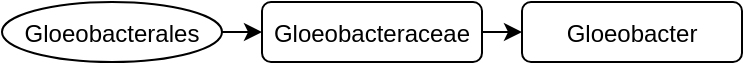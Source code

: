 <mxfile pages="8" version="11.2.1" type="github"><diagram id="zN60dHQFy1OTKEJmPkbf" name="Gloeobacterales"><mxGraphModel dx="976" dy="617" grid="1" gridSize="10" guides="1" tooltips="1" connect="1" arrows="1" fold="1" page="1" pageScale="1" pageWidth="827" pageHeight="1169" math="0" shadow="0"><root><mxCell id="0"/><mxCell id="1" parent="0"/><mxCell id="UrEToHfVxjY1BD517Rbh-1" value="Gloeobacterales" style="ellipse" parent="1" vertex="1"><mxGeometry x="40" y="150" width="110" height="30" as="geometry"/></mxCell><mxCell id="UrEToHfVxjY1BD517Rbh-2" value="Gloeobacteraceae" style="rounded=1;" parent="1" vertex="1"><mxGeometry x="170" y="150" width="110" height="30" as="geometry"/></mxCell><mxCell id="UrEToHfVxjY1BD517Rbh-3" value="" style="edgeStyle=elbowEdgeStyle;elbow=horizontal;" parent="1" source="UrEToHfVxjY1BD517Rbh-1" target="UrEToHfVxjY1BD517Rbh-2" edge="1"><mxGeometry relative="1" as="geometry"/></mxCell><mxCell id="UrEToHfVxjY1BD517Rbh-4" value="Gloeobacter" style="rounded=1;" parent="1" vertex="1"><mxGeometry x="300" y="150" width="110" height="30" as="geometry"/></mxCell><mxCell id="UrEToHfVxjY1BD517Rbh-5" value="" style="edgeStyle=elbowEdgeStyle;elbow=horizontal;" parent="1" source="UrEToHfVxjY1BD517Rbh-2" target="UrEToHfVxjY1BD517Rbh-4" edge="1"><mxGeometry relative="1" as="geometry"/></mxCell></root></mxGraphModel></diagram><diagram id="4glnKOmWXm9xq49Sf2RG" name="Synechococcales"><mxGraphModel dx="1803" dy="583" grid="1" gridSize="10" guides="1" tooltips="1" connect="1" arrows="1" fold="1" page="1" pageScale="1" pageWidth="827" pageHeight="1169" math="0" shadow="0"><root><mxCell id="mR5fsxErzdTE8DXKWq8j-0"/><mxCell id="mR5fsxErzdTE8DXKWq8j-1" parent="mR5fsxErzdTE8DXKWq8j-0"/><mxCell id="mR5fsxErzdTE8DXKWq8j-2" value="Synechococcales" style="ellipse" vertex="1" parent="mR5fsxErzdTE8DXKWq8j-1"><mxGeometry x="-20" y="545" width="120" height="30" as="geometry"/></mxCell><mxCell id="mR5fsxErzdTE8DXKWq8j-3" value="" style="rounded=1;" vertex="1" parent="mR5fsxErzdTE8DXKWq8j-1"><mxGeometry x="150" y="20" width="110" height="30" as="geometry"/></mxCell><mxCell id="mR5fsxErzdTE8DXKWq8j-4" value="" style="edgeStyle=elbowEdgeStyle;elbow=horizontal;" edge="1" source="mR5fsxErzdTE8DXKWq8j-2" target="mR5fsxErzdTE8DXKWq8j-3" parent="mR5fsxErzdTE8DXKWq8j-1"><mxGeometry relative="1" as="geometry"/></mxCell><mxCell id="mR5fsxErzdTE8DXKWq8j-5" value="" style="rounded=1;" vertex="1" parent="mR5fsxErzdTE8DXKWq8j-1"><mxGeometry x="150" y="90" width="110" height="30" as="geometry"/></mxCell><mxCell id="mR5fsxErzdTE8DXKWq8j-6" value="" style="edgeStyle=elbowEdgeStyle;elbow=horizontal;" edge="1" source="mR5fsxErzdTE8DXKWq8j-2" target="mR5fsxErzdTE8DXKWq8j-5" parent="mR5fsxErzdTE8DXKWq8j-1"><mxGeometry relative="1" as="geometry"/></mxCell><mxCell id="mR5fsxErzdTE8DXKWq8j-7" value="" style="rounded=1;" vertex="1" parent="mR5fsxErzdTE8DXKWq8j-1"><mxGeometry x="150" y="160" width="110" height="30" as="geometry"/></mxCell><mxCell id="mR5fsxErzdTE8DXKWq8j-8" value="" style="edgeStyle=elbowEdgeStyle;elbow=horizontal;" edge="1" source="mR5fsxErzdTE8DXKWq8j-2" target="mR5fsxErzdTE8DXKWq8j-7" parent="mR5fsxErzdTE8DXKWq8j-1"><mxGeometry relative="1" as="geometry"/></mxCell><mxCell id="mR5fsxErzdTE8DXKWq8j-9" value="" style="rounded=1;" vertex="1" parent="mR5fsxErzdTE8DXKWq8j-1"><mxGeometry x="151" y="230" width="110" height="30" as="geometry"/></mxCell><mxCell id="mR5fsxErzdTE8DXKWq8j-10" value="" style="edgeStyle=elbowEdgeStyle;elbow=horizontal;" edge="1" source="mR5fsxErzdTE8DXKWq8j-2" target="mR5fsxErzdTE8DXKWq8j-9" parent="mR5fsxErzdTE8DXKWq8j-1"><mxGeometry relative="1" as="geometry"/></mxCell><mxCell id="mR5fsxErzdTE8DXKWq8j-13" value="Entry" style="rounded=1;" vertex="1" parent="mR5fsxErzdTE8DXKWq8j-1"><mxGeometry x="150" y="300" width="80" height="30" as="geometry"/></mxCell><mxCell id="mR5fsxErzdTE8DXKWq8j-14" value="" style="edgeStyle=elbowEdgeStyle;elbow=horizontal;" edge="1" source="mR5fsxErzdTE8DXKWq8j-2" target="mR5fsxErzdTE8DXKWq8j-13" parent="mR5fsxErzdTE8DXKWq8j-1"><mxGeometry relative="1" as="geometry"/></mxCell><mxCell id="mR5fsxErzdTE8DXKWq8j-15" value="Entry" style="rounded=1;" vertex="1" parent="mR5fsxErzdTE8DXKWq8j-1"><mxGeometry x="150" y="370" width="80" height="30" as="geometry"/></mxCell><mxCell id="mR5fsxErzdTE8DXKWq8j-16" value="" style="edgeStyle=elbowEdgeStyle;elbow=horizontal;" edge="1" source="mR5fsxErzdTE8DXKWq8j-2" target="mR5fsxErzdTE8DXKWq8j-15" parent="mR5fsxErzdTE8DXKWq8j-1"><mxGeometry relative="1" as="geometry"/></mxCell><mxCell id="mR5fsxErzdTE8DXKWq8j-17" value="Entry" style="rounded=1;" vertex="1" parent="mR5fsxErzdTE8DXKWq8j-1"><mxGeometry x="150" y="440" width="80" height="30" as="geometry"/></mxCell><mxCell id="mR5fsxErzdTE8DXKWq8j-18" value="" style="edgeStyle=elbowEdgeStyle;elbow=horizontal;" edge="1" source="mR5fsxErzdTE8DXKWq8j-2" target="mR5fsxErzdTE8DXKWq8j-17" parent="mR5fsxErzdTE8DXKWq8j-1"><mxGeometry relative="1" as="geometry"/></mxCell><mxCell id="mR5fsxErzdTE8DXKWq8j-19" value="Entry" style="rounded=1;" vertex="1" parent="mR5fsxErzdTE8DXKWq8j-1"><mxGeometry x="150" y="510" width="80" height="30" as="geometry"/></mxCell><mxCell id="mR5fsxErzdTE8DXKWq8j-20" value="" style="edgeStyle=elbowEdgeStyle;elbow=horizontal;" edge="1" source="mR5fsxErzdTE8DXKWq8j-2" target="mR5fsxErzdTE8DXKWq8j-19" parent="mR5fsxErzdTE8DXKWq8j-1"><mxGeometry relative="1" as="geometry"/></mxCell><mxCell id="mR5fsxErzdTE8DXKWq8j-21" value="Entry" style="rounded=1;" vertex="1" parent="mR5fsxErzdTE8DXKWq8j-1"><mxGeometry x="150" y="580" width="80" height="30" as="geometry"/></mxCell><mxCell id="mR5fsxErzdTE8DXKWq8j-22" value="" style="edgeStyle=elbowEdgeStyle;elbow=horizontal;" edge="1" source="mR5fsxErzdTE8DXKWq8j-2" target="mR5fsxErzdTE8DXKWq8j-21" parent="mR5fsxErzdTE8DXKWq8j-1"><mxGeometry relative="1" as="geometry"/></mxCell><mxCell id="mR5fsxErzdTE8DXKWq8j-23" value="Entry" style="rounded=1;" vertex="1" parent="mR5fsxErzdTE8DXKWq8j-1"><mxGeometry x="150" y="650" width="80" height="30" as="geometry"/></mxCell><mxCell id="mR5fsxErzdTE8DXKWq8j-24" value="" style="edgeStyle=elbowEdgeStyle;elbow=horizontal;" edge="1" source="mR5fsxErzdTE8DXKWq8j-2" target="mR5fsxErzdTE8DXKWq8j-23" parent="mR5fsxErzdTE8DXKWq8j-1"><mxGeometry relative="1" as="geometry"/></mxCell><mxCell id="mR5fsxErzdTE8DXKWq8j-25" value="Entry" style="rounded=1;" vertex="1" parent="mR5fsxErzdTE8DXKWq8j-1"><mxGeometry x="150" y="720" width="80" height="30" as="geometry"/></mxCell><mxCell id="mR5fsxErzdTE8DXKWq8j-26" value="" style="edgeStyle=elbowEdgeStyle;elbow=horizontal;" edge="1" source="mR5fsxErzdTE8DXKWq8j-2" target="mR5fsxErzdTE8DXKWq8j-25" parent="mR5fsxErzdTE8DXKWq8j-1"><mxGeometry relative="1" as="geometry"/></mxCell><mxCell id="mR5fsxErzdTE8DXKWq8j-27" value="Entry" style="rounded=1;" vertex="1" parent="mR5fsxErzdTE8DXKWq8j-1"><mxGeometry x="150" y="790" width="80" height="30" as="geometry"/></mxCell><mxCell id="mR5fsxErzdTE8DXKWq8j-28" value="" style="edgeStyle=elbowEdgeStyle;elbow=horizontal;" edge="1" source="mR5fsxErzdTE8DXKWq8j-2" target="mR5fsxErzdTE8DXKWq8j-27" parent="mR5fsxErzdTE8DXKWq8j-1"><mxGeometry relative="1" as="geometry"/></mxCell><mxCell id="mR5fsxErzdTE8DXKWq8j-29" value="Entry" style="rounded=1;" vertex="1" parent="mR5fsxErzdTE8DXKWq8j-1"><mxGeometry x="150" y="860" width="80" height="30" as="geometry"/></mxCell><mxCell id="mR5fsxErzdTE8DXKWq8j-30" value="" style="edgeStyle=elbowEdgeStyle;elbow=horizontal;" edge="1" source="mR5fsxErzdTE8DXKWq8j-2" target="mR5fsxErzdTE8DXKWq8j-29" parent="mR5fsxErzdTE8DXKWq8j-1"><mxGeometry relative="1" as="geometry"/></mxCell><mxCell id="mR5fsxErzdTE8DXKWq8j-31" value="Entry" style="rounded=1;" vertex="1" parent="mR5fsxErzdTE8DXKWq8j-1"><mxGeometry x="150" y="930" width="80" height="30" as="geometry"/></mxCell><mxCell id="mR5fsxErzdTE8DXKWq8j-32" value="" style="edgeStyle=elbowEdgeStyle;elbow=horizontal;" edge="1" source="mR5fsxErzdTE8DXKWq8j-2" target="mR5fsxErzdTE8DXKWq8j-31" parent="mR5fsxErzdTE8DXKWq8j-1"><mxGeometry relative="1" as="geometry"/></mxCell><mxCell id="mR5fsxErzdTE8DXKWq8j-33" value="Entry" style="rounded=1;" vertex="1" parent="mR5fsxErzdTE8DXKWq8j-1"><mxGeometry x="150" y="1000" width="80" height="30" as="geometry"/></mxCell><mxCell id="mR5fsxErzdTE8DXKWq8j-34" value="" style="edgeStyle=elbowEdgeStyle;elbow=horizontal;" edge="1" source="mR5fsxErzdTE8DXKWq8j-2" target="mR5fsxErzdTE8DXKWq8j-33" parent="mR5fsxErzdTE8DXKWq8j-1"><mxGeometry relative="1" as="geometry"/></mxCell><mxCell id="mR5fsxErzdTE8DXKWq8j-35" value="Entry" style="rounded=1;" vertex="1" parent="mR5fsxErzdTE8DXKWq8j-1"><mxGeometry x="150" y="1070" width="80" height="30" as="geometry"/></mxCell><mxCell id="mR5fsxErzdTE8DXKWq8j-36" value="" style="edgeStyle=elbowEdgeStyle;elbow=horizontal;" edge="1" source="mR5fsxErzdTE8DXKWq8j-2" target="mR5fsxErzdTE8DXKWq8j-35" parent="mR5fsxErzdTE8DXKWq8j-1"><mxGeometry relative="1" as="geometry"/></mxCell></root></mxGraphModel></diagram><diagram id="nXiisyTtfP950mO-BWJ_" name="Spirulinales"><mxGraphModel dx="976" dy="583" grid="1" gridSize="10" guides="1" tooltips="1" connect="1" arrows="1" fold="1" page="1" pageScale="1" pageWidth="827" pageHeight="1169" math="0" shadow="0"><root><mxCell id="szFsrPXFHVnsdzOj1mfs-0"/><mxCell id="szFsrPXFHVnsdzOj1mfs-1" parent="szFsrPXFHVnsdzOj1mfs-0"/><mxCell id="szFsrPXFHVnsdzOj1mfs-2" value="Spirulinales" style="ellipse" vertex="1" parent="szFsrPXFHVnsdzOj1mfs-1"><mxGeometry x="20" y="55" width="80" height="30" as="geometry"/></mxCell><mxCell id="szFsrPXFHVnsdzOj1mfs-3" value="Spirulinaceae" style="rounded=1;" vertex="1" parent="szFsrPXFHVnsdzOj1mfs-1"><mxGeometry x="150" y="55" width="80" height="30" as="geometry"/></mxCell><mxCell id="szFsrPXFHVnsdzOj1mfs-4" value="" style="edgeStyle=elbowEdgeStyle;elbow=horizontal;" edge="1" source="szFsrPXFHVnsdzOj1mfs-2" target="szFsrPXFHVnsdzOj1mfs-3" parent="szFsrPXFHVnsdzOj1mfs-1"><mxGeometry relative="1" as="geometry"/></mxCell><mxCell id="szFsrPXFHVnsdzOj1mfs-5" value="Entry" style="rounded=1;" vertex="1" parent="szFsrPXFHVnsdzOj1mfs-1"><mxGeometry x="280" y="20" width="80" height="30" as="geometry"/></mxCell><mxCell id="szFsrPXFHVnsdzOj1mfs-6" value="" style="edgeStyle=elbowEdgeStyle;elbow=horizontal;" edge="1" source="szFsrPXFHVnsdzOj1mfs-3" target="szFsrPXFHVnsdzOj1mfs-5" parent="szFsrPXFHVnsdzOj1mfs-1"><mxGeometry relative="1" as="geometry"/></mxCell><mxCell id="szFsrPXFHVnsdzOj1mfs-7" value="Entry" style="rounded=1;" vertex="1" parent="szFsrPXFHVnsdzOj1mfs-1"><mxGeometry x="280" y="90" width="80" height="30" as="geometry"/></mxCell><mxCell id="szFsrPXFHVnsdzOj1mfs-8" value="" style="edgeStyle=elbowEdgeStyle;elbow=horizontal;" edge="1" source="szFsrPXFHVnsdzOj1mfs-3" target="szFsrPXFHVnsdzOj1mfs-7" parent="szFsrPXFHVnsdzOj1mfs-1"><mxGeometry relative="1" as="geometry"/></mxCell></root></mxGraphModel></diagram><diagram id="huJKF2rHekCu0A520jN2" name="chroococcales"><mxGraphModel dx="976" dy="583" grid="1" gridSize="10" guides="1" tooltips="1" connect="1" arrows="1" fold="1" page="1" pageScale="1" pageWidth="827" pageHeight="1169" math="0" shadow="0"><root><mxCell id="J7adwYN_jROw2uZojFDm-0"/><mxCell id="J7adwYN_jROw2uZojFDm-1" parent="J7adwYN_jROw2uZojFDm-0"/><mxCell id="DD8c99kaB2vKAdt-iQQT-0" value="Chroococcales" style="ellipse" vertex="1" parent="J7adwYN_jROw2uZojFDm-1"><mxGeometry x="20" y="1122.5" width="80" height="30" as="geometry"/></mxCell><mxCell id="DD8c99kaB2vKAdt-iQQT-1" value="Microcystaceae" style="rounded=1;" vertex="1" parent="J7adwYN_jROw2uZojFDm-1"><mxGeometry x="151.2" y="632.5" width="89" height="30" as="geometry"/></mxCell><mxCell id="DD8c99kaB2vKAdt-iQQT-2" value="" style="edgeStyle=elbowEdgeStyle;elbow=horizontal;" edge="1" source="DD8c99kaB2vKAdt-iQQT-0" target="DD8c99kaB2vKAdt-iQQT-1" parent="J7adwYN_jROw2uZojFDm-1"><mxGeometry relative="1" as="geometry"/></mxCell><mxCell id="DD8c99kaB2vKAdt-iQQT-3" value="Aphanothecaceae" style="rounded=1;" vertex="1" parent="J7adwYN_jROw2uZojFDm-1"><mxGeometry x="151.2" y="842.5" width="99" height="30" as="geometry"/></mxCell><mxCell id="DD8c99kaB2vKAdt-iQQT-4" value="" style="edgeStyle=elbowEdgeStyle;elbow=horizontal;" edge="1" source="DD8c99kaB2vKAdt-iQQT-0" target="DD8c99kaB2vKAdt-iQQT-3" parent="J7adwYN_jROw2uZojFDm-1"><mxGeometry relative="1" as="geometry"/></mxCell><mxCell id="DD8c99kaB2vKAdt-iQQT-5" value="Cyanobacteriaceae" style="rounded=1;" vertex="1" parent="J7adwYN_jROw2uZojFDm-1"><mxGeometry x="152.9" y="982.5" width="99" height="30" as="geometry"/></mxCell><mxCell id="DD8c99kaB2vKAdt-iQQT-6" value="" style="edgeStyle=elbowEdgeStyle;elbow=horizontal;" edge="1" source="DD8c99kaB2vKAdt-iQQT-0" target="DD8c99kaB2vKAdt-iQQT-5" parent="J7adwYN_jROw2uZojFDm-1"><mxGeometry relative="1" as="geometry"/></mxCell><mxCell id="DD8c99kaB2vKAdt-iQQT-7" value="Cyanothrichaceae" style="rounded=1;" vertex="1" parent="J7adwYN_jROw2uZojFDm-1"><mxGeometry x="151.2" y="1052.5" width="99" height="30" as="geometry"/></mxCell><mxCell id="DD8c99kaB2vKAdt-iQQT-8" value="" style="edgeStyle=elbowEdgeStyle;elbow=horizontal;" edge="1" source="DD8c99kaB2vKAdt-iQQT-0" target="DD8c99kaB2vKAdt-iQQT-7" parent="J7adwYN_jROw2uZojFDm-1"><mxGeometry relative="1" as="geometry"/></mxCell><mxCell id="DD8c99kaB2vKAdt-iQQT-9" value="Stichosiphonaceae" style="rounded=1;" vertex="1" parent="J7adwYN_jROw2uZojFDm-1"><mxGeometry x="152.1" y="1122.5" width="99" height="30" as="geometry"/></mxCell><mxCell id="DD8c99kaB2vKAdt-iQQT-10" value="" style="edgeStyle=elbowEdgeStyle;elbow=horizontal;" edge="1" source="DD8c99kaB2vKAdt-iQQT-0" target="DD8c99kaB2vKAdt-iQQT-9" parent="J7adwYN_jROw2uZojFDm-1"><mxGeometry relative="1" as="geometry"/></mxCell><mxCell id="DD8c99kaB2vKAdt-iQQT-11" value="Chroococcaceae" style="rounded=1;" vertex="1" parent="J7adwYN_jROw2uZojFDm-1"><mxGeometry x="151.2" y="1332.5" width="99" height="30" as="geometry"/></mxCell><mxCell id="DD8c99kaB2vKAdt-iQQT-12" value="" style="edgeStyle=elbowEdgeStyle;elbow=horizontal;" edge="1" source="DD8c99kaB2vKAdt-iQQT-0" target="DD8c99kaB2vKAdt-iQQT-11" parent="J7adwYN_jROw2uZojFDm-1"><mxGeometry relative="1" as="geometry"/></mxCell><mxCell id="DD8c99kaB2vKAdt-iQQT-13" value="Gomphosphaeriaceae" style="rounded=1;" vertex="1" parent="J7adwYN_jROw2uZojFDm-1"><mxGeometry x="151.2" y="1542.5" width="119" height="30" as="geometry"/></mxCell><mxCell id="DD8c99kaB2vKAdt-iQQT-14" value="" style="edgeStyle=elbowEdgeStyle;elbow=horizontal;" edge="1" source="DD8c99kaB2vKAdt-iQQT-0" target="DD8c99kaB2vKAdt-iQQT-13" parent="J7adwYN_jROw2uZojFDm-1"><mxGeometry relative="1" as="geometry"/></mxCell><mxCell id="DD8c99kaB2vKAdt-iQQT-15" value="Entophysalidaceae" style="rounded=1;" vertex="1" parent="J7adwYN_jROw2uZojFDm-1"><mxGeometry x="151.2" y="1612.5" width="109" height="30" as="geometry"/></mxCell><mxCell id="DD8c99kaB2vKAdt-iQQT-16" value="" style="edgeStyle=elbowEdgeStyle;elbow=horizontal;" edge="1" source="DD8c99kaB2vKAdt-iQQT-0" target="DD8c99kaB2vKAdt-iQQT-15" parent="J7adwYN_jROw2uZojFDm-1"><mxGeometry relative="1" as="geometry"/></mxCell><mxCell id="DD8c99kaB2vKAdt-iQQT-17" value="Entry" style="rounded=1;" vertex="1" parent="J7adwYN_jROw2uZojFDm-1"><mxGeometry x="290.2" y="562.5" width="80" height="30" as="geometry"/></mxCell><mxCell id="DD8c99kaB2vKAdt-iQQT-18" value="" style="edgeStyle=elbowEdgeStyle;elbow=horizontal;" edge="1" source="DD8c99kaB2vKAdt-iQQT-1" target="DD8c99kaB2vKAdt-iQQT-17" parent="J7adwYN_jROw2uZojFDm-1"><mxGeometry relative="1" as="geometry"/></mxCell><mxCell id="DD8c99kaB2vKAdt-iQQT-19" value="Entry" style="rounded=1;" vertex="1" parent="J7adwYN_jROw2uZojFDm-1"><mxGeometry x="290.2" y="632.5" width="80" height="30" as="geometry"/></mxCell><mxCell id="DD8c99kaB2vKAdt-iQQT-20" value="" style="edgeStyle=elbowEdgeStyle;elbow=horizontal;" edge="1" source="DD8c99kaB2vKAdt-iQQT-1" target="DD8c99kaB2vKAdt-iQQT-19" parent="J7adwYN_jROw2uZojFDm-1"><mxGeometry relative="1" as="geometry"/></mxCell><mxCell id="DD8c99kaB2vKAdt-iQQT-21" value="Entry" style="rounded=1;" vertex="1" parent="J7adwYN_jROw2uZojFDm-1"><mxGeometry x="290.2" y="702.5" width="80" height="30" as="geometry"/></mxCell><mxCell id="DD8c99kaB2vKAdt-iQQT-22" value="" style="edgeStyle=elbowEdgeStyle;elbow=horizontal;" edge="1" source="DD8c99kaB2vKAdt-iQQT-1" target="DD8c99kaB2vKAdt-iQQT-21" parent="J7adwYN_jROw2uZojFDm-1"><mxGeometry relative="1" as="geometry"/></mxCell><mxCell id="DD8c99kaB2vKAdt-iQQT-23" value="Aphanothece" style="rounded=1;" vertex="1" parent="J7adwYN_jROw2uZojFDm-1"><mxGeometry x="300.2" y="772.5" width="80" height="30" as="geometry"/></mxCell><mxCell id="DD8c99kaB2vKAdt-iQQT-24" value="" style="edgeStyle=elbowEdgeStyle;elbow=horizontal;" edge="1" source="DD8c99kaB2vKAdt-iQQT-3" target="DD8c99kaB2vKAdt-iQQT-23" parent="J7adwYN_jROw2uZojFDm-1"><mxGeometry relative="1" as="geometry"/></mxCell><mxCell id="DD8c99kaB2vKAdt-iQQT-25" value="Gloeothece" style="rounded=1;" vertex="1" parent="J7adwYN_jROw2uZojFDm-1"><mxGeometry x="300.2" y="842.5" width="80" height="30" as="geometry"/></mxCell><mxCell id="DD8c99kaB2vKAdt-iQQT-26" value="" style="edgeStyle=elbowEdgeStyle;elbow=horizontal;" edge="1" source="DD8c99kaB2vKAdt-iQQT-3" target="DD8c99kaB2vKAdt-iQQT-25" parent="J7adwYN_jROw2uZojFDm-1"><mxGeometry relative="1" as="geometry"/></mxCell><mxCell id="DD8c99kaB2vKAdt-iQQT-27" value="Myxobaktron" style="rounded=1;" vertex="1" parent="J7adwYN_jROw2uZojFDm-1"><mxGeometry x="300.2" y="912.5" width="80" height="30" as="geometry"/></mxCell><mxCell id="DD8c99kaB2vKAdt-iQQT-28" value="" style="edgeStyle=elbowEdgeStyle;elbow=horizontal;" edge="1" source="DD8c99kaB2vKAdt-iQQT-3" target="DD8c99kaB2vKAdt-iQQT-27" parent="J7adwYN_jROw2uZojFDm-1"><mxGeometry relative="1" as="geometry"/></mxCell><mxCell id="DD8c99kaB2vKAdt-iQQT-29" value="Cyanobacterium" style="rounded=1;" vertex="1" parent="J7adwYN_jROw2uZojFDm-1"><mxGeometry x="308" y="982.5" width="80" height="30" as="geometry"/></mxCell><mxCell id="DD8c99kaB2vKAdt-iQQT-30" value="" style="edgeStyle=elbowEdgeStyle;elbow=horizontal;" edge="1" source="DD8c99kaB2vKAdt-iQQT-5" target="DD8c99kaB2vKAdt-iQQT-29" parent="J7adwYN_jROw2uZojFDm-1"><mxGeometry relative="1" as="geometry"/></mxCell><mxCell id="DD8c99kaB2vKAdt-iQQT-31" value="Johannesbaptistia" style="rounded=1;" vertex="1" parent="J7adwYN_jROw2uZojFDm-1"><mxGeometry x="307.8" y="1052.5" width="80" height="30" as="geometry"/></mxCell><mxCell id="DD8c99kaB2vKAdt-iQQT-32" value="" style="edgeStyle=elbowEdgeStyle;elbow=horizontal;" edge="1" source="DD8c99kaB2vKAdt-iQQT-7" target="DD8c99kaB2vKAdt-iQQT-31" parent="J7adwYN_jROw2uZojFDm-1"><mxGeometry relative="1" as="geometry"/></mxCell><mxCell id="DD8c99kaB2vKAdt-iQQT-33" value="Stichosiphon" style="rounded=1;" vertex="1" parent="J7adwYN_jROw2uZojFDm-1"><mxGeometry x="302.8" y="1122.5" width="80" height="30" as="geometry"/></mxCell><mxCell id="DD8c99kaB2vKAdt-iQQT-34" value="" style="edgeStyle=elbowEdgeStyle;elbow=horizontal;" edge="1" source="DD8c99kaB2vKAdt-iQQT-9" target="DD8c99kaB2vKAdt-iQQT-33" parent="J7adwYN_jROw2uZojFDm-1"><mxGeometry relative="1" as="geometry"/></mxCell><mxCell id="DD8c99kaB2vKAdt-iQQT-35" value="Entry" style="rounded=1;" vertex="1" parent="J7adwYN_jROw2uZojFDm-1"><mxGeometry x="300.2" y="1192.5" width="80" height="30" as="geometry"/></mxCell><mxCell id="DD8c99kaB2vKAdt-iQQT-36" value="" style="edgeStyle=elbowEdgeStyle;elbow=horizontal;" edge="1" source="DD8c99kaB2vKAdt-iQQT-11" target="DD8c99kaB2vKAdt-iQQT-35" parent="J7adwYN_jROw2uZojFDm-1"><mxGeometry relative="1" as="geometry"/></mxCell><mxCell id="DD8c99kaB2vKAdt-iQQT-37" value="Entry" style="rounded=1;" vertex="1" parent="J7adwYN_jROw2uZojFDm-1"><mxGeometry x="300.2" y="1262.5" width="80" height="30" as="geometry"/></mxCell><mxCell id="DD8c99kaB2vKAdt-iQQT-38" value="" style="edgeStyle=elbowEdgeStyle;elbow=horizontal;" edge="1" source="DD8c99kaB2vKAdt-iQQT-11" target="DD8c99kaB2vKAdt-iQQT-37" parent="J7adwYN_jROw2uZojFDm-1"><mxGeometry relative="1" as="geometry"/></mxCell><mxCell id="DD8c99kaB2vKAdt-iQQT-39" value="Entry" style="rounded=1;" vertex="1" parent="J7adwYN_jROw2uZojFDm-1"><mxGeometry x="300.2" y="1332.5" width="80" height="30" as="geometry"/></mxCell><mxCell id="DD8c99kaB2vKAdt-iQQT-40" value="" style="edgeStyle=elbowEdgeStyle;elbow=horizontal;" edge="1" source="DD8c99kaB2vKAdt-iQQT-11" target="DD8c99kaB2vKAdt-iQQT-39" parent="J7adwYN_jROw2uZojFDm-1"><mxGeometry relative="1" as="geometry"/></mxCell><mxCell id="DD8c99kaB2vKAdt-iQQT-41" value="Entry" style="rounded=1;" vertex="1" parent="J7adwYN_jROw2uZojFDm-1"><mxGeometry x="300.2" y="1402.5" width="80" height="30" as="geometry"/></mxCell><mxCell id="DD8c99kaB2vKAdt-iQQT-42" value="" style="edgeStyle=elbowEdgeStyle;elbow=horizontal;" edge="1" source="DD8c99kaB2vKAdt-iQQT-11" target="DD8c99kaB2vKAdt-iQQT-41" parent="J7adwYN_jROw2uZojFDm-1"><mxGeometry relative="1" as="geometry"/></mxCell><mxCell id="DD8c99kaB2vKAdt-iQQT-43" value="Entry" style="rounded=1;" vertex="1" parent="J7adwYN_jROw2uZojFDm-1"><mxGeometry x="300.2" y="1472.5" width="80" height="30" as="geometry"/></mxCell><mxCell id="DD8c99kaB2vKAdt-iQQT-44" value="" style="edgeStyle=elbowEdgeStyle;elbow=horizontal;" edge="1" source="DD8c99kaB2vKAdt-iQQT-11" target="DD8c99kaB2vKAdt-iQQT-43" parent="J7adwYN_jROw2uZojFDm-1"><mxGeometry relative="1" as="geometry"/></mxCell><mxCell id="DD8c99kaB2vKAdt-iQQT-45" value="Gomphosphaeria" style="rounded=1;" vertex="1" parent="J7adwYN_jROw2uZojFDm-1"><mxGeometry x="325.8" y="1542.5" width="80" height="30" as="geometry"/></mxCell><mxCell id="DD8c99kaB2vKAdt-iQQT-46" value="" style="edgeStyle=elbowEdgeStyle;elbow=horizontal;" edge="1" source="DD8c99kaB2vKAdt-iQQT-13" target="DD8c99kaB2vKAdt-iQQT-45" parent="J7adwYN_jROw2uZojFDm-1"><mxGeometry relative="1" as="geometry"/></mxCell><mxCell id="DD8c99kaB2vKAdt-iQQT-47" value="Chlorogloea" style="rounded=1;" vertex="1" parent="J7adwYN_jROw2uZojFDm-1"><mxGeometry x="310.2" y="1612.5" width="80" height="30" as="geometry"/></mxCell><mxCell id="DD8c99kaB2vKAdt-iQQT-48" value="" style="edgeStyle=elbowEdgeStyle;elbow=horizontal;" edge="1" source="DD8c99kaB2vKAdt-iQQT-15" target="DD8c99kaB2vKAdt-iQQT-47" parent="J7adwYN_jROw2uZojFDm-1"><mxGeometry relative="1" as="geometry"/></mxCell></root></mxGraphModel></diagram><diagram id="Zy82IQ3yfKdJqB16b70w" name="Pleurocapsales"><mxGraphModel dx="976" dy="617" grid="0" gridSize="10" guides="1" tooltips="1" connect="1" arrows="1" fold="1" page="1" pageScale="1" pageWidth="827" pageHeight="1169" math="0" shadow="0"><root><mxCell id="68X8v5_h5DYFaYmsRV9j-0"/><mxCell id="68X8v5_h5DYFaYmsRV9j-1" parent="68X8v5_h5DYFaYmsRV9j-0"/><mxCell id="68X8v5_h5DYFaYmsRV9j-2" value="Pleurocapsales" style="ellipse" vertex="1" parent="68X8v5_h5DYFaYmsRV9j-1"><mxGeometry x="20" y="500.06" width="80" height="30" as="geometry"/></mxCell><mxCell id="68X8v5_h5DYFaYmsRV9j-3" value="Hydrococcaceae" style="rounded=1;" vertex="1" parent="68X8v5_h5DYFaYmsRV9j-1"><mxGeometry x="156.8" y="255.06" width="80" height="30" as="geometry"/></mxCell><mxCell id="68X8v5_h5DYFaYmsRV9j-4" value="" style="edgeStyle=elbowEdgeStyle;elbow=horizontal;" edge="1" source="68X8v5_h5DYFaYmsRV9j-2" target="68X8v5_h5DYFaYmsRV9j-3" parent="68X8v5_h5DYFaYmsRV9j-1"><mxGeometry relative="1" as="geometry"/></mxCell><mxCell id="68X8v5_h5DYFaYmsRV9j-5" value="Dermocarpellaceae" style="rounded=1;" vertex="1" parent="68X8v5_h5DYFaYmsRV9j-1"><mxGeometry x="164.0" y="360.06" width="80" height="30" as="geometry"/></mxCell><mxCell id="68X8v5_h5DYFaYmsRV9j-6" value="" style="edgeStyle=elbowEdgeStyle;elbow=horizontal;" edge="1" source="68X8v5_h5DYFaYmsRV9j-2" target="68X8v5_h5DYFaYmsRV9j-5" parent="68X8v5_h5DYFaYmsRV9j-1"><mxGeometry relative="1" as="geometry"/></mxCell><mxCell id="68X8v5_h5DYFaYmsRV9j-7" value="Xenococcaceae" style="rounded=1;" vertex="1" parent="68X8v5_h5DYFaYmsRV9j-1"><mxGeometry x="154.8" y="500.06" width="80" height="30" as="geometry"/></mxCell><mxCell id="68X8v5_h5DYFaYmsRV9j-8" value="" style="edgeStyle=elbowEdgeStyle;elbow=horizontal;" edge="1" source="68X8v5_h5DYFaYmsRV9j-2" target="68X8v5_h5DYFaYmsRV9j-7" parent="68X8v5_h5DYFaYmsRV9j-1"><mxGeometry relative="1" as="geometry"/></mxCell><mxCell id="68X8v5_h5DYFaYmsRV9j-9" value="Hyellaceae" style="rounded=1;" vertex="1" parent="68X8v5_h5DYFaYmsRV9j-1"><mxGeometry x="152.0" y="745.06" width="80" height="30" as="geometry"/></mxCell><mxCell id="68X8v5_h5DYFaYmsRV9j-10" value="" style="edgeStyle=elbowEdgeStyle;elbow=horizontal;" edge="1" source="68X8v5_h5DYFaYmsRV9j-2" target="68X8v5_h5DYFaYmsRV9j-9" parent="68X8v5_h5DYFaYmsRV9j-1"><mxGeometry relative="1" as="geometry"/></mxCell><mxCell id="68X8v5_h5DYFaYmsRV9j-11" value="Hydrococcus" style="rounded=1;" vertex="1" parent="68X8v5_h5DYFaYmsRV9j-1"><mxGeometry x="292.4" y="255.06" width="80" height="30" as="geometry"/></mxCell><mxCell id="68X8v5_h5DYFaYmsRV9j-12" value="" style="edgeStyle=elbowEdgeStyle;elbow=horizontal;" edge="1" source="68X8v5_h5DYFaYmsRV9j-3" target="68X8v5_h5DYFaYmsRV9j-11" parent="68X8v5_h5DYFaYmsRV9j-1"><mxGeometry relative="1" as="geometry"/></mxCell><mxCell id="68X8v5_h5DYFaYmsRV9j-13" value="Dermocarpella" style="rounded=1;" vertex="1" parent="68X8v5_h5DYFaYmsRV9j-1"><mxGeometry x="306.8" y="325.06" width="80" height="30" as="geometry"/></mxCell><mxCell id="68X8v5_h5DYFaYmsRV9j-14" value="" style="edgeStyle=elbowEdgeStyle;elbow=horizontal;" edge="1" source="68X8v5_h5DYFaYmsRV9j-5" target="68X8v5_h5DYFaYmsRV9j-13" parent="68X8v5_h5DYFaYmsRV9j-1"><mxGeometry relative="1" as="geometry"/></mxCell><mxCell id="68X8v5_h5DYFaYmsRV9j-15" value="Staniera" style="rounded=1;" vertex="1" parent="68X8v5_h5DYFaYmsRV9j-1"><mxGeometry x="306.8" y="395.06" width="80" height="30" as="geometry"/></mxCell><mxCell id="68X8v5_h5DYFaYmsRV9j-16" value="" style="edgeStyle=elbowEdgeStyle;elbow=horizontal;" edge="1" source="68X8v5_h5DYFaYmsRV9j-5" target="68X8v5_h5DYFaYmsRV9j-15" parent="68X8v5_h5DYFaYmsRV9j-1"><mxGeometry relative="1" as="geometry"/></mxCell><mxCell id="68X8v5_h5DYFaYmsRV9j-17" value="Xenococcus" style="rounded=1;" vertex="1" parent="68X8v5_h5DYFaYmsRV9j-1"><mxGeometry x="288.4" y="465.06" width="80" height="30" as="geometry"/></mxCell><mxCell id="68X8v5_h5DYFaYmsRV9j-18" value="" style="edgeStyle=elbowEdgeStyle;elbow=horizontal;" edge="1" source="68X8v5_h5DYFaYmsRV9j-7" target="68X8v5_h5DYFaYmsRV9j-17" parent="68X8v5_h5DYFaYmsRV9j-1"><mxGeometry relative="1" as="geometry"/></mxCell><mxCell id="68X8v5_h5DYFaYmsRV9j-19" value="Xenotholos" style="rounded=1;" vertex="1" parent="68X8v5_h5DYFaYmsRV9j-1"><mxGeometry x="288.4" y="535.06" width="80" height="30" as="geometry"/></mxCell><mxCell id="68X8v5_h5DYFaYmsRV9j-20" value="" style="edgeStyle=elbowEdgeStyle;elbow=horizontal;" edge="1" source="68X8v5_h5DYFaYmsRV9j-7" target="68X8v5_h5DYFaYmsRV9j-19" parent="68X8v5_h5DYFaYmsRV9j-1"><mxGeometry relative="1" as="geometry"/></mxCell><mxCell id="68X8v5_h5DYFaYmsRV9j-21" value="Chroococcopsis" style="rounded=1;" vertex="1" parent="68X8v5_h5DYFaYmsRV9j-1"><mxGeometry x="282.0" y="605.06" width="80" height="30" as="geometry"/></mxCell><mxCell id="68X8v5_h5DYFaYmsRV9j-22" value="" style="edgeStyle=elbowEdgeStyle;elbow=horizontal;" edge="1" source="68X8v5_h5DYFaYmsRV9j-9" target="68X8v5_h5DYFaYmsRV9j-21" parent="68X8v5_h5DYFaYmsRV9j-1"><mxGeometry relative="1" as="geometry"/></mxCell><mxCell id="68X8v5_h5DYFaYmsRV9j-23" value="Hyella" style="rounded=1;" vertex="1" parent="68X8v5_h5DYFaYmsRV9j-1"><mxGeometry x="282.0" y="675.06" width="80" height="30" as="geometry"/></mxCell><mxCell id="68X8v5_h5DYFaYmsRV9j-24" value="" style="edgeStyle=elbowEdgeStyle;elbow=horizontal;" edge="1" source="68X8v5_h5DYFaYmsRV9j-9" target="68X8v5_h5DYFaYmsRV9j-23" parent="68X8v5_h5DYFaYmsRV9j-1"><mxGeometry relative="1" as="geometry"/></mxCell><mxCell id="68X8v5_h5DYFaYmsRV9j-25" value="Myxosarcina" style="rounded=1;" vertex="1" parent="68X8v5_h5DYFaYmsRV9j-1"><mxGeometry x="282.0" y="745.06" width="80" height="30" as="geometry"/></mxCell><mxCell id="68X8v5_h5DYFaYmsRV9j-26" value="" style="edgeStyle=elbowEdgeStyle;elbow=horizontal;" edge="1" source="68X8v5_h5DYFaYmsRV9j-9" target="68X8v5_h5DYFaYmsRV9j-25" parent="68X8v5_h5DYFaYmsRV9j-1"><mxGeometry relative="1" as="geometry"/></mxCell><mxCell id="68X8v5_h5DYFaYmsRV9j-27" value="Pleurocapsa" style="rounded=1;" vertex="1" parent="68X8v5_h5DYFaYmsRV9j-1"><mxGeometry x="282.0" y="815.06" width="80" height="30" as="geometry"/></mxCell><mxCell id="68X8v5_h5DYFaYmsRV9j-28" value="" style="edgeStyle=elbowEdgeStyle;elbow=horizontal;" edge="1" source="68X8v5_h5DYFaYmsRV9j-9" target="68X8v5_h5DYFaYmsRV9j-27" parent="68X8v5_h5DYFaYmsRV9j-1"><mxGeometry relative="1" as="geometry"/></mxCell><mxCell id="68X8v5_h5DYFaYmsRV9j-29" value="&#xA;  Scopulonema&#xA;" style="rounded=1;" vertex="1" parent="68X8v5_h5DYFaYmsRV9j-1"><mxGeometry x="282.0" y="885.06" width="80" height="30" as="geometry"/></mxCell><mxCell id="68X8v5_h5DYFaYmsRV9j-30" value="" style="edgeStyle=elbowEdgeStyle;elbow=horizontal;" edge="1" source="68X8v5_h5DYFaYmsRV9j-9" target="68X8v5_h5DYFaYmsRV9j-29" parent="68X8v5_h5DYFaYmsRV9j-1"><mxGeometry relative="1" as="geometry"/></mxCell></root></mxGraphModel></diagram><diagram id="ghcsVBFZD0sQ_-vVNkh5" name="Chroococcidiopsidales"><mxGraphModel dx="976" dy="617" grid="1" gridSize="10" guides="1" tooltips="1" connect="1" arrows="1" fold="1" page="1" pageScale="1" pageWidth="827" pageHeight="1169" background="none" math="0" shadow="0"><root><mxCell id="apZI9h0_Gw82ldsMKepc-0"/><mxCell id="apZI9h0_Gw82ldsMKepc-1" parent="apZI9h0_Gw82ldsMKepc-0"/><mxCell id="apZI9h0_Gw82ldsMKepc-2" value="&#xA;  Chroococcidiopsidales&#xA;" style="ellipse" vertex="1" parent="apZI9h0_Gw82ldsMKepc-1"><mxGeometry x="20" y="20" width="80" height="30" as="geometry"/></mxCell><mxCell id="apZI9h0_Gw82ldsMKepc-3" value="&#xA;  Chroococcidiopsidaceae&#xA;" style="rounded=1;" vertex="1" parent="apZI9h0_Gw82ldsMKepc-1"><mxGeometry x="196" y="20" width="80" height="30" as="geometry"/></mxCell><mxCell id="apZI9h0_Gw82ldsMKepc-4" value="" style="edgeStyle=elbowEdgeStyle;elbow=horizontal;" edge="1" source="apZI9h0_Gw82ldsMKepc-2" target="apZI9h0_Gw82ldsMKepc-3" parent="apZI9h0_Gw82ldsMKepc-1"><mxGeometry relative="1" as="geometry"/></mxCell><mxCell id="apZI9h0_Gw82ldsMKepc-5" value="&#xA;  Chroococcidiopsis&#xA;" style="rounded=1;" vertex="1" parent="apZI9h0_Gw82ldsMKepc-1"><mxGeometry x="352.0" y="20" width="80" height="30" as="geometry"/></mxCell><mxCell id="apZI9h0_Gw82ldsMKepc-6" value="" style="edgeStyle=elbowEdgeStyle;elbow=horizontal;" edge="1" source="apZI9h0_Gw82ldsMKepc-3" target="apZI9h0_Gw82ldsMKepc-5" parent="apZI9h0_Gw82ldsMKepc-1"><mxGeometry relative="1" as="geometry"/></mxCell></root></mxGraphModel></diagram><diagram id="xZ3hj5aJN-w6Df8WmWVF" name="Oscillatoriales"><mxGraphModel dx="976" dy="617" grid="1" gridSize="10" guides="1" tooltips="1" connect="1" arrows="1" fold="1" page="1" pageScale="1" pageWidth="827" pageHeight="1169" math="0" shadow="0"><root><mxCell id="IGf_RbaY9OaHXN6daskV-0"/><mxCell id="IGf_RbaY9OaHXN6daskV-1" parent="IGf_RbaY9OaHXN6daskV-0"/><mxCell id="IGf_RbaY9OaHXN6daskV-2" value="Oscillatoriales" style="ellipse" vertex="1" parent="IGf_RbaY9OaHXN6daskV-1"><mxGeometry x="20" y="265" width="80" height="30" as="geometry"/></mxCell><mxCell id="IGf_RbaY9OaHXN6daskV-3" value="Entry" style="rounded=1;" vertex="1" parent="IGf_RbaY9OaHXN6daskV-1"><mxGeometry x="150" y="20" width="80" height="30" as="geometry"/></mxCell><mxCell id="IGf_RbaY9OaHXN6daskV-4" value="" style="edgeStyle=elbowEdgeStyle;elbow=horizontal;" edge="1" source="IGf_RbaY9OaHXN6daskV-2" target="IGf_RbaY9OaHXN6daskV-3" parent="IGf_RbaY9OaHXN6daskV-1"><mxGeometry relative="1" as="geometry"/></mxCell><mxCell id="IGf_RbaY9OaHXN6daskV-5" value="Entry" style="rounded=1;" vertex="1" parent="IGf_RbaY9OaHXN6daskV-1"><mxGeometry x="150" y="90" width="80" height="30" as="geometry"/></mxCell><mxCell id="IGf_RbaY9OaHXN6daskV-6" value="" style="edgeStyle=elbowEdgeStyle;elbow=horizontal;" edge="1" source="IGf_RbaY9OaHXN6daskV-2" target="IGf_RbaY9OaHXN6daskV-5" parent="IGf_RbaY9OaHXN6daskV-1"><mxGeometry relative="1" as="geometry"/></mxCell><mxCell id="IGf_RbaY9OaHXN6daskV-7" value="Entry" style="rounded=1;" vertex="1" parent="IGf_RbaY9OaHXN6daskV-1"><mxGeometry x="150" y="160" width="80" height="30" as="geometry"/></mxCell><mxCell id="IGf_RbaY9OaHXN6daskV-8" value="" style="edgeStyle=elbowEdgeStyle;elbow=horizontal;" edge="1" source="IGf_RbaY9OaHXN6daskV-2" target="IGf_RbaY9OaHXN6daskV-7" parent="IGf_RbaY9OaHXN6daskV-1"><mxGeometry relative="1" as="geometry"/></mxCell><mxCell id="IGf_RbaY9OaHXN6daskV-9" value="Entry" style="rounded=1;" vertex="1" parent="IGf_RbaY9OaHXN6daskV-1"><mxGeometry x="150" y="230" width="80" height="30" as="geometry"/></mxCell><mxCell id="IGf_RbaY9OaHXN6daskV-10" value="" style="edgeStyle=elbowEdgeStyle;elbow=horizontal;" edge="1" source="IGf_RbaY9OaHXN6daskV-2" target="IGf_RbaY9OaHXN6daskV-9" parent="IGf_RbaY9OaHXN6daskV-1"><mxGeometry relative="1" as="geometry"/></mxCell><mxCell id="IGf_RbaY9OaHXN6daskV-11" value="Entry" style="rounded=1;" vertex="1" parent="IGf_RbaY9OaHXN6daskV-1"><mxGeometry x="150" y="300" width="80" height="30" as="geometry"/></mxCell><mxCell id="IGf_RbaY9OaHXN6daskV-12" value="" style="edgeStyle=elbowEdgeStyle;elbow=horizontal;" edge="1" source="IGf_RbaY9OaHXN6daskV-2" target="IGf_RbaY9OaHXN6daskV-11" parent="IGf_RbaY9OaHXN6daskV-1"><mxGeometry relative="1" as="geometry"/></mxCell><mxCell id="IGf_RbaY9OaHXN6daskV-13" value="Entry" style="rounded=1;" vertex="1" parent="IGf_RbaY9OaHXN6daskV-1"><mxGeometry x="150" y="370" width="80" height="30" as="geometry"/></mxCell><mxCell id="IGf_RbaY9OaHXN6daskV-14" value="" style="edgeStyle=elbowEdgeStyle;elbow=horizontal;" edge="1" source="IGf_RbaY9OaHXN6daskV-2" target="IGf_RbaY9OaHXN6daskV-13" parent="IGf_RbaY9OaHXN6daskV-1"><mxGeometry relative="1" as="geometry"/></mxCell><mxCell id="IGf_RbaY9OaHXN6daskV-15" value="Entry" style="rounded=1;" vertex="1" parent="IGf_RbaY9OaHXN6daskV-1"><mxGeometry x="150" y="440" width="80" height="30" as="geometry"/></mxCell><mxCell id="IGf_RbaY9OaHXN6daskV-16" value="" style="edgeStyle=elbowEdgeStyle;elbow=horizontal;" edge="1" source="IGf_RbaY9OaHXN6daskV-2" target="IGf_RbaY9OaHXN6daskV-15" parent="IGf_RbaY9OaHXN6daskV-1"><mxGeometry relative="1" as="geometry"/></mxCell><mxCell id="IGf_RbaY9OaHXN6daskV-17" value="Entry" style="rounded=1;" vertex="1" parent="IGf_RbaY9OaHXN6daskV-1"><mxGeometry x="150" y="510" width="80" height="30" as="geometry"/></mxCell><mxCell id="IGf_RbaY9OaHXN6daskV-18" value="" style="edgeStyle=elbowEdgeStyle;elbow=horizontal;" edge="1" source="IGf_RbaY9OaHXN6daskV-2" target="IGf_RbaY9OaHXN6daskV-17" parent="IGf_RbaY9OaHXN6daskV-1"><mxGeometry relative="1" as="geometry"/></mxCell></root></mxGraphModel></diagram><diagram id="lGGUMJzFhV4_it9DQxHo" name="Nostocales"><mxGraphModel dx="976" dy="617" grid="1" gridSize="10" guides="1" tooltips="1" connect="1" arrows="1" fold="1" page="1" pageScale="1" pageWidth="827" pageHeight="1169" math="0" shadow="0"><root><mxCell id="c6wr2MpZUVYUxdqUMma4-0"/><mxCell id="c6wr2MpZUVYUxdqUMma4-1" parent="c6wr2MpZUVYUxdqUMma4-0"/><mxCell id="a2QSgyuHtJPm7vpzjJj5-0" value="Nostocales" style="ellipse;fontFamily=Times New Roman;fontStyle=2;verticalAlign=middle;labelPosition=center;verticalLabelPosition=middle;align=center;" vertex="1" parent="c6wr2MpZUVYUxdqUMma4-1"><mxGeometry x="20" y="1072.24" width="80" height="30" as="geometry"/></mxCell><mxCell id="a2QSgyuHtJPm7vpzjJj5-1" value="Scytonemataceae" style="rounded=1;fontFamily=Times New Roman;fontStyle=2;verticalAlign=middle;labelPosition=center;verticalLabelPosition=middle;align=center;" vertex="1" parent="c6wr2MpZUVYUxdqUMma4-1"><mxGeometry x="158" y="214.74" width="80" height="30" as="geometry"/></mxCell><mxCell id="a2QSgyuHtJPm7vpzjJj5-2" value="" style="edgeStyle=elbowEdgeStyle;elbow=horizontal;fontFamily=Times New Roman;fontStyle=2;verticalAlign=middle;labelPosition=center;verticalLabelPosition=middle;align=center;" edge="1" source="a2QSgyuHtJPm7vpzjJj5-0" target="a2QSgyuHtJPm7vpzjJj5-1" parent="c6wr2MpZUVYUxdqUMma4-1"><mxGeometry relative="1" as="geometry"/></mxCell><mxCell id="a2QSgyuHtJPm7vpzjJj5-3" value="Rivulariaceae" style="rounded=1;fontFamily=Times New Roman;fontStyle=2;verticalAlign=middle;labelPosition=center;verticalLabelPosition=middle;align=center;" vertex="1" parent="c6wr2MpZUVYUxdqUMma4-1"><mxGeometry x="150" y="389.74" width="80" height="30" as="geometry"/></mxCell><mxCell id="a2QSgyuHtJPm7vpzjJj5-4" value="" style="edgeStyle=elbowEdgeStyle;elbow=horizontal;fontFamily=Times New Roman;fontStyle=2;verticalAlign=middle;labelPosition=center;verticalLabelPosition=middle;align=center;" edge="1" source="a2QSgyuHtJPm7vpzjJj5-0" target="a2QSgyuHtJPm7vpzjJj5-3" parent="c6wr2MpZUVYUxdqUMma4-1"><mxGeometry relative="1" as="geometry"/></mxCell><mxCell id="a2QSgyuHtJPm7vpzjJj5-5" value="Tolypothrichaceae" style="rounded=1;fontFamily=Times New Roman;fontStyle=2;verticalAlign=middle;labelPosition=center;verticalLabelPosition=middle;align=center;" vertex="1" parent="c6wr2MpZUVYUxdqUMma4-1"><mxGeometry x="157.6" y="564.74" width="80" height="30" as="geometry"/></mxCell><mxCell id="a2QSgyuHtJPm7vpzjJj5-6" value="" style="edgeStyle=elbowEdgeStyle;elbow=horizontal;fontFamily=Times New Roman;fontStyle=2;verticalAlign=middle;labelPosition=center;verticalLabelPosition=middle;align=center;" edge="1" source="a2QSgyuHtJPm7vpzjJj5-0" target="a2QSgyuHtJPm7vpzjJj5-5" parent="c6wr2MpZUVYUxdqUMma4-1"><mxGeometry relative="1" as="geometry"/></mxCell><mxCell id="a2QSgyuHtJPm7vpzjJj5-7" value="Chlorogloeopsidaceae" style="rounded=1;fontFamily=Times New Roman;fontStyle=2;verticalAlign=middle;labelPosition=center;verticalLabelPosition=middle;align=center;" vertex="1" parent="c6wr2MpZUVYUxdqUMma4-1"><mxGeometry x="168.8" y="634.74" width="80" height="30" as="geometry"/></mxCell><mxCell id="a2QSgyuHtJPm7vpzjJj5-8" value="" style="edgeStyle=elbowEdgeStyle;elbow=horizontal;fontFamily=Times New Roman;fontStyle=2;verticalAlign=middle;labelPosition=center;verticalLabelPosition=middle;align=center;" edge="1" source="a2QSgyuHtJPm7vpzjJj5-0" target="a2QSgyuHtJPm7vpzjJj5-7" parent="c6wr2MpZUVYUxdqUMma4-1"><mxGeometry relative="1" as="geometry"/></mxCell><mxCell id="a2QSgyuHtJPm7vpzjJj5-9" value="Stigonemataceae" style="rounded=1;fontFamily=Times New Roman;fontStyle=2;verticalAlign=middle;labelPosition=center;verticalLabelPosition=middle;align=center;" vertex="1" parent="c6wr2MpZUVYUxdqUMma4-1"><mxGeometry x="156.4" y="704.74" width="80" height="30" as="geometry"/></mxCell><mxCell id="a2QSgyuHtJPm7vpzjJj5-10" value="" style="edgeStyle=elbowEdgeStyle;elbow=horizontal;fontFamily=Times New Roman;fontStyle=2;verticalAlign=middle;labelPosition=center;verticalLabelPosition=middle;align=center;" edge="1" source="a2QSgyuHtJPm7vpzjJj5-0" target="a2QSgyuHtJPm7vpzjJj5-9" parent="c6wr2MpZUVYUxdqUMma4-1"><mxGeometry relative="1" as="geometry"/></mxCell><mxCell id="a2QSgyuHtJPm7vpzjJj5-11" value="Hapalosiphonaceae" style="rounded=1;fontFamily=Times New Roman;fontStyle=2;verticalAlign=middle;labelPosition=center;verticalLabelPosition=middle;align=center;" vertex="1" parent="c6wr2MpZUVYUxdqUMma4-1"><mxGeometry x="162" y="809.74" width="80" height="30" as="geometry"/></mxCell><mxCell id="a2QSgyuHtJPm7vpzjJj5-12" value="" style="edgeStyle=elbowEdgeStyle;elbow=horizontal;fontFamily=Times New Roman;fontStyle=2;verticalAlign=middle;labelPosition=center;verticalLabelPosition=middle;align=center;" edge="1" source="a2QSgyuHtJPm7vpzjJj5-0" target="a2QSgyuHtJPm7vpzjJj5-11" parent="c6wr2MpZUVYUxdqUMma4-1"><mxGeometry relative="1" as="geometry"/></mxCell><mxCell id="a2QSgyuHtJPm7vpzjJj5-13" value="Fortieaceae" style="rounded=1;fontFamily=Times New Roman;fontStyle=2;verticalAlign=middle;labelPosition=center;verticalLabelPosition=middle;align=center;" vertex="1" parent="c6wr2MpZUVYUxdqUMma4-1"><mxGeometry x="150" y="914.74" width="80" height="30" as="geometry"/></mxCell><mxCell id="a2QSgyuHtJPm7vpzjJj5-14" value="" style="edgeStyle=elbowEdgeStyle;elbow=horizontal;fontFamily=Times New Roman;fontStyle=2;verticalAlign=middle;labelPosition=center;verticalLabelPosition=middle;align=center;" edge="1" source="a2QSgyuHtJPm7vpzjJj5-0" target="a2QSgyuHtJPm7vpzjJj5-13" parent="c6wr2MpZUVYUxdqUMma4-1"><mxGeometry relative="1" as="geometry"/></mxCell><mxCell id="a2QSgyuHtJPm7vpzjJj5-15" value="Gloeotrichiaceae" style="rounded=1;fontFamily=Times New Roman;fontStyle=2;verticalAlign=middle;labelPosition=center;verticalLabelPosition=middle;align=center;" vertex="1" parent="c6wr2MpZUVYUxdqUMma4-1"><mxGeometry x="154.4" y="984.74" width="80" height="30" as="geometry"/></mxCell><mxCell id="a2QSgyuHtJPm7vpzjJj5-16" value="" style="edgeStyle=elbowEdgeStyle;elbow=horizontal;fontFamily=Times New Roman;fontStyle=2;verticalAlign=middle;labelPosition=center;verticalLabelPosition=middle;align=center;" edge="1" source="a2QSgyuHtJPm7vpzjJj5-0" target="a2QSgyuHtJPm7vpzjJj5-15" parent="c6wr2MpZUVYUxdqUMma4-1"><mxGeometry relative="1" as="geometry"/></mxCell><mxCell id="a2QSgyuHtJPm7vpzjJj5-17" value="Aphanizomenonaceae" style="rounded=1;fontFamily=Times New Roman;fontStyle=2;verticalAlign=middle;labelPosition=center;verticalLabelPosition=middle;align=center;" vertex="1" parent="c6wr2MpZUVYUxdqUMma4-1"><mxGeometry x="168.8" y="1334.74" width="80" height="30" as="geometry"/></mxCell><mxCell id="a2QSgyuHtJPm7vpzjJj5-18" value="" style="edgeStyle=elbowEdgeStyle;elbow=horizontal;fontFamily=Times New Roman;fontStyle=2;verticalAlign=middle;labelPosition=center;verticalLabelPosition=middle;align=center;" edge="1" source="a2QSgyuHtJPm7vpzjJj5-0" target="a2QSgyuHtJPm7vpzjJj5-17" parent="c6wr2MpZUVYUxdqUMma4-1"><mxGeometry relative="1" as="geometry"/></mxCell><mxCell id="a2QSgyuHtJPm7vpzjJj5-19" value="Nostocaceae" style="rounded=1;fontFamily=Times New Roman;fontStyle=2;verticalAlign=middle;labelPosition=center;verticalLabelPosition=middle;align=center;" vertex="1" parent="c6wr2MpZUVYUxdqUMma4-1"><mxGeometry x="150" y="1929.74" width="80" height="30" as="geometry"/></mxCell><mxCell id="a2QSgyuHtJPm7vpzjJj5-20" value="" style="edgeStyle=elbowEdgeStyle;elbow=horizontal;fontFamily=Times New Roman;fontStyle=2;verticalAlign=middle;labelPosition=center;verticalLabelPosition=middle;align=center;" edge="1" source="a2QSgyuHtJPm7vpzjJj5-0" target="a2QSgyuHtJPm7vpzjJj5-19" parent="c6wr2MpZUVYUxdqUMma4-1"><mxGeometry relative="1" as="geometry"/></mxCell><mxCell id="a2QSgyuHtJPm7vpzjJj5-21" value="Scytonema" style="rounded=1;fontFamily=Times New Roman;fontStyle=2;verticalAlign=middle;labelPosition=center;verticalLabelPosition=middle;align=center;" vertex="1" parent="c6wr2MpZUVYUxdqUMma4-1"><mxGeometry x="296.8" y="214.74" width="80" height="30" as="geometry"/></mxCell><mxCell id="a2QSgyuHtJPm7vpzjJj5-22" value="" style="edgeStyle=elbowEdgeStyle;elbow=horizontal;fontFamily=Times New Roman;fontStyle=2;verticalAlign=middle;labelPosition=center;verticalLabelPosition=middle;align=center;" edge="1" source="a2QSgyuHtJPm7vpzjJj5-1" target="a2QSgyuHtJPm7vpzjJj5-21" parent="c6wr2MpZUVYUxdqUMma4-1"><mxGeometry relative="1" as="geometry"/></mxCell><mxCell id="a2QSgyuHtJPm7vpzjJj5-23" value="Calothrix" style="rounded=1;fontFamily=Times New Roman;fontStyle=2;verticalAlign=middle;labelPosition=center;verticalLabelPosition=middle;align=center;" vertex="1" parent="c6wr2MpZUVYUxdqUMma4-1"><mxGeometry x="280" y="284.74" width="80" height="30" as="geometry"/></mxCell><mxCell id="a2QSgyuHtJPm7vpzjJj5-24" value="" style="edgeStyle=elbowEdgeStyle;elbow=horizontal;fontFamily=Times New Roman;fontStyle=2;verticalAlign=middle;labelPosition=center;verticalLabelPosition=middle;align=center;" edge="1" source="a2QSgyuHtJPm7vpzjJj5-3" target="a2QSgyuHtJPm7vpzjJj5-23" parent="c6wr2MpZUVYUxdqUMma4-1"><mxGeometry relative="1" as="geometry"/></mxCell><mxCell id="a2QSgyuHtJPm7vpzjJj5-25" value="Dichothrix " style="rounded=1;fontFamily=Times New Roman;fontStyle=2;verticalAlign=middle;labelPosition=center;verticalLabelPosition=middle;align=center;" vertex="1" parent="c6wr2MpZUVYUxdqUMma4-1"><mxGeometry x="280" y="354.74" width="80" height="30" as="geometry"/></mxCell><mxCell id="a2QSgyuHtJPm7vpzjJj5-26" value="" style="edgeStyle=elbowEdgeStyle;elbow=horizontal;fontFamily=Times New Roman;fontStyle=2;verticalAlign=middle;labelPosition=center;verticalLabelPosition=middle;align=center;" edge="1" source="a2QSgyuHtJPm7vpzjJj5-3" target="a2QSgyuHtJPm7vpzjJj5-25" parent="c6wr2MpZUVYUxdqUMma4-1"><mxGeometry relative="1" as="geometry"/></mxCell><mxCell id="a2QSgyuHtJPm7vpzjJj5-27" value="Microchaete" style="rounded=1;fontFamily=Times New Roman;fontStyle=2;verticalAlign=middle;labelPosition=center;verticalLabelPosition=middle;align=center;" vertex="1" parent="c6wr2MpZUVYUxdqUMma4-1"><mxGeometry x="280" y="424.74" width="80" height="30" as="geometry"/></mxCell><mxCell id="a2QSgyuHtJPm7vpzjJj5-28" value="" style="edgeStyle=elbowEdgeStyle;elbow=horizontal;fontFamily=Times New Roman;fontStyle=2;verticalAlign=middle;labelPosition=center;verticalLabelPosition=middle;align=center;" edge="1" source="a2QSgyuHtJPm7vpzjJj5-3" target="a2QSgyuHtJPm7vpzjJj5-27" parent="c6wr2MpZUVYUxdqUMma4-1"><mxGeometry relative="1" as="geometry"/></mxCell><mxCell id="a2QSgyuHtJPm7vpzjJj5-29" value="Rivularia" style="rounded=1;fontFamily=Times New Roman;fontStyle=2;verticalAlign=middle;labelPosition=center;verticalLabelPosition=middle;align=center;" vertex="1" parent="c6wr2MpZUVYUxdqUMma4-1"><mxGeometry x="280" y="494.74" width="80" height="30" as="geometry"/></mxCell><mxCell id="a2QSgyuHtJPm7vpzjJj5-30" value="" style="edgeStyle=elbowEdgeStyle;elbow=horizontal;fontFamily=Times New Roman;fontStyle=2;verticalAlign=middle;labelPosition=center;verticalLabelPosition=middle;align=center;" edge="1" source="a2QSgyuHtJPm7vpzjJj5-3" target="a2QSgyuHtJPm7vpzjJj5-29" parent="c6wr2MpZUVYUxdqUMma4-1"><mxGeometry relative="1" as="geometry"/></mxCell><mxCell id="a2QSgyuHtJPm7vpzjJj5-31" value="Tolypothrix" style="rounded=1;fontFamily=Times New Roman;fontStyle=2;verticalAlign=middle;labelPosition=center;verticalLabelPosition=middle;align=center;" vertex="1" parent="c6wr2MpZUVYUxdqUMma4-1"><mxGeometry x="296" y="564.74" width="80" height="30" as="geometry"/></mxCell><mxCell id="a2QSgyuHtJPm7vpzjJj5-32" value="" style="edgeStyle=elbowEdgeStyle;elbow=horizontal;fontFamily=Times New Roman;fontStyle=2;verticalAlign=middle;labelPosition=center;verticalLabelPosition=middle;align=center;" edge="1" source="a2QSgyuHtJPm7vpzjJj5-5" target="a2QSgyuHtJPm7vpzjJj5-31" parent="c6wr2MpZUVYUxdqUMma4-1"><mxGeometry relative="1" as="geometry"/></mxCell><mxCell id="a2QSgyuHtJPm7vpzjJj5-33" value="&#xA;  Chlorogloeopsis&#xA;" style="rounded=1;fontFamily=Times New Roman;fontStyle=2;verticalAlign=middle;labelPosition=center;verticalLabelPosition=middle;align=center;" vertex="1" parent="c6wr2MpZUVYUxdqUMma4-1"><mxGeometry x="321.2" y="634.74" width="80" height="30" as="geometry"/></mxCell><mxCell id="a2QSgyuHtJPm7vpzjJj5-34" value="" style="edgeStyle=elbowEdgeStyle;elbow=horizontal;fontFamily=Times New Roman;fontStyle=2;verticalAlign=middle;labelPosition=center;verticalLabelPosition=middle;align=center;" edge="1" source="a2QSgyuHtJPm7vpzjJj5-7" target="a2QSgyuHtJPm7vpzjJj5-33" parent="c6wr2MpZUVYUxdqUMma4-1"><mxGeometry relative="1" as="geometry"/></mxCell><mxCell id="a2QSgyuHtJPm7vpzjJj5-35" value="&#xA;  Stigonema&#xA;" style="rounded=1;fontFamily=Times New Roman;fontStyle=2;verticalAlign=middle;labelPosition=center;verticalLabelPosition=middle;align=center;" vertex="1" parent="c6wr2MpZUVYUxdqUMma4-1"><mxGeometry x="293.6" y="704.74" width="80" height="30" as="geometry"/></mxCell><mxCell id="a2QSgyuHtJPm7vpzjJj5-36" value="" style="edgeStyle=elbowEdgeStyle;elbow=horizontal;fontFamily=Times New Roman;fontStyle=2;verticalAlign=middle;labelPosition=center;verticalLabelPosition=middle;align=center;" edge="1" source="a2QSgyuHtJPm7vpzjJj5-9" target="a2QSgyuHtJPm7vpzjJj5-35" parent="c6wr2MpZUVYUxdqUMma4-1"><mxGeometry relative="1" as="geometry"/></mxCell><mxCell id="a2QSgyuHtJPm7vpzjJj5-37" value="&#xA;  Fischerella&#xA;" style="rounded=1;fontFamily=Times New Roman;fontStyle=2;verticalAlign=middle;labelPosition=center;verticalLabelPosition=middle;align=center;" vertex="1" parent="c6wr2MpZUVYUxdqUMma4-1"><mxGeometry x="304.8" y="774.74" width="80" height="30" as="geometry"/></mxCell><mxCell id="a2QSgyuHtJPm7vpzjJj5-38" value="" style="edgeStyle=elbowEdgeStyle;elbow=horizontal;fontFamily=Times New Roman;fontStyle=2;verticalAlign=middle;labelPosition=center;verticalLabelPosition=middle;align=center;" edge="1" source="a2QSgyuHtJPm7vpzjJj5-11" target="a2QSgyuHtJPm7vpzjJj5-37" parent="c6wr2MpZUVYUxdqUMma4-1"><mxGeometry relative="1" as="geometry"/></mxCell><mxCell id="a2QSgyuHtJPm7vpzjJj5-39" value="Hapalosiphon" style="rounded=1;fontFamily=Times New Roman;fontStyle=2;verticalAlign=middle;labelPosition=center;verticalLabelPosition=middle;align=center;" vertex="1" parent="c6wr2MpZUVYUxdqUMma4-1"><mxGeometry x="304.8" y="844.74" width="80" height="30" as="geometry"/></mxCell><mxCell id="a2QSgyuHtJPm7vpzjJj5-40" value="" style="edgeStyle=elbowEdgeStyle;elbow=horizontal;fontFamily=Times New Roman;fontStyle=2;verticalAlign=middle;labelPosition=center;verticalLabelPosition=middle;align=center;" edge="1" source="a2QSgyuHtJPm7vpzjJj5-11" target="a2QSgyuHtJPm7vpzjJj5-39" parent="c6wr2MpZUVYUxdqUMma4-1"><mxGeometry relative="1" as="geometry"/></mxCell><mxCell id="a2QSgyuHtJPm7vpzjJj5-41" value="&#xA;  Aulosira&#xA;" style="rounded=1;fontFamily=Times New Roman;fontStyle=2;verticalAlign=middle;labelPosition=center;verticalLabelPosition=middle;align=center;" vertex="1" parent="c6wr2MpZUVYUxdqUMma4-1"><mxGeometry x="280" y="914.74" width="80" height="30" as="geometry"/></mxCell><mxCell id="a2QSgyuHtJPm7vpzjJj5-42" value="" style="edgeStyle=elbowEdgeStyle;elbow=horizontal;fontFamily=Times New Roman;fontStyle=2;verticalAlign=middle;labelPosition=center;verticalLabelPosition=middle;align=center;" edge="1" source="a2QSgyuHtJPm7vpzjJj5-13" target="a2QSgyuHtJPm7vpzjJj5-41" parent="c6wr2MpZUVYUxdqUMma4-1"><mxGeometry relative="1" as="geometry"/></mxCell><mxCell id="a2QSgyuHtJPm7vpzjJj5-43" value="&#xA;  Gloeotrichia&#xA;" style="rounded=1;fontFamily=Times New Roman;fontStyle=2;verticalAlign=middle;labelPosition=center;verticalLabelPosition=middle;align=center;" vertex="1" parent="c6wr2MpZUVYUxdqUMma4-1"><mxGeometry x="289.6" y="984.74" width="80" height="30" as="geometry"/></mxCell><mxCell id="a2QSgyuHtJPm7vpzjJj5-44" value="" style="edgeStyle=elbowEdgeStyle;elbow=horizontal;fontFamily=Times New Roman;fontStyle=2;verticalAlign=middle;labelPosition=center;verticalLabelPosition=middle;align=center;" edge="1" source="a2QSgyuHtJPm7vpzjJj5-15" target="a2QSgyuHtJPm7vpzjJj5-43" parent="c6wr2MpZUVYUxdqUMma4-1"><mxGeometry relative="1" as="geometry"/></mxCell><mxCell id="a2QSgyuHtJPm7vpzjJj5-45" value="Anabaenopsis" style="rounded=1;fontFamily=Times New Roman;fontStyle=2;verticalAlign=middle;labelPosition=center;verticalLabelPosition=middle;align=center;" vertex="1" parent="c6wr2MpZUVYUxdqUMma4-1"><mxGeometry x="318.4" y="1054.74" width="80" height="30" as="geometry"/></mxCell><mxCell id="a2QSgyuHtJPm7vpzjJj5-46" value="" style="edgeStyle=elbowEdgeStyle;elbow=horizontal;fontFamily=Times New Roman;fontStyle=2;verticalAlign=middle;labelPosition=center;verticalLabelPosition=middle;align=center;" edge="1" source="a2QSgyuHtJPm7vpzjJj5-17" target="a2QSgyuHtJPm7vpzjJj5-45" parent="c6wr2MpZUVYUxdqUMma4-1"><mxGeometry relative="1" as="geometry"/></mxCell><mxCell id="a2QSgyuHtJPm7vpzjJj5-47" value="Aphanizomenon" style="rounded=1;fontFamily=Times New Roman;fontStyle=2;verticalAlign=middle;labelPosition=center;verticalLabelPosition=middle;align=center;" vertex="1" parent="c6wr2MpZUVYUxdqUMma4-1"><mxGeometry x="321.2" y="1124.74" width="80" height="30" as="geometry"/></mxCell><mxCell id="a2QSgyuHtJPm7vpzjJj5-48" value="" style="edgeStyle=elbowEdgeStyle;elbow=horizontal;fontFamily=Times New Roman;fontStyle=2;verticalAlign=middle;labelPosition=center;verticalLabelPosition=middle;align=center;" edge="1" source="a2QSgyuHtJPm7vpzjJj5-17" target="a2QSgyuHtJPm7vpzjJj5-47" parent="c6wr2MpZUVYUxdqUMma4-1"><mxGeometry relative="1" as="geometry"/></mxCell><mxCell id="a2QSgyuHtJPm7vpzjJj5-49" value="Chrysosporum" style="rounded=1;fontFamily=Times New Roman;fontStyle=2;verticalAlign=middle;labelPosition=center;verticalLabelPosition=middle;align=center;" vertex="1" parent="c6wr2MpZUVYUxdqUMma4-1"><mxGeometry x="318.4" y="1194.74" width="80" height="30" as="geometry"/></mxCell><mxCell id="a2QSgyuHtJPm7vpzjJj5-50" value="" style="edgeStyle=elbowEdgeStyle;elbow=horizontal;fontFamily=Times New Roman;fontStyle=2;verticalAlign=middle;labelPosition=center;verticalLabelPosition=middle;align=center;" edge="1" source="a2QSgyuHtJPm7vpzjJj5-17" target="a2QSgyuHtJPm7vpzjJj5-49" parent="c6wr2MpZUVYUxdqUMma4-1"><mxGeometry relative="1" as="geometry"/></mxCell><mxCell id="a2QSgyuHtJPm7vpzjJj5-51" value="Cuspidothrix" style="rounded=1;fontFamily=Times New Roman;fontStyle=2;verticalAlign=middle;labelPosition=center;verticalLabelPosition=middle;align=center;" vertex="1" parent="c6wr2MpZUVYUxdqUMma4-1"><mxGeometry x="318.4" y="1264.74" width="80" height="30" as="geometry"/></mxCell><mxCell id="a2QSgyuHtJPm7vpzjJj5-52" value="" style="edgeStyle=elbowEdgeStyle;elbow=horizontal;fontFamily=Times New Roman;fontStyle=2;verticalAlign=middle;labelPosition=center;verticalLabelPosition=middle;align=center;" edge="1" source="a2QSgyuHtJPm7vpzjJj5-17" target="a2QSgyuHtJPm7vpzjJj5-51" parent="c6wr2MpZUVYUxdqUMma4-1"><mxGeometry relative="1" as="geometry"/></mxCell><mxCell id="a2QSgyuHtJPm7vpzjJj5-53" value="Cylindrospermopsis" style="rounded=1;fontFamily=Times New Roman;fontStyle=2;verticalAlign=middle;labelPosition=center;verticalLabelPosition=middle;align=center;" vertex="1" parent="c6wr2MpZUVYUxdqUMma4-1"><mxGeometry x="331.2" y="1334.74" width="80" height="30" as="geometry"/></mxCell><mxCell id="a2QSgyuHtJPm7vpzjJj5-54" value="" style="edgeStyle=elbowEdgeStyle;elbow=horizontal;fontFamily=Times New Roman;fontStyle=2;verticalAlign=middle;labelPosition=center;verticalLabelPosition=middle;align=center;" edge="1" source="a2QSgyuHtJPm7vpzjJj5-17" target="a2QSgyuHtJPm7vpzjJj5-53" parent="c6wr2MpZUVYUxdqUMma4-1"><mxGeometry relative="1" as="geometry"/></mxCell><mxCell id="a2QSgyuHtJPm7vpzjJj5-55" value="Dolichospermum" style="rounded=1;fontFamily=Times New Roman;fontStyle=2;verticalAlign=middle;labelPosition=center;verticalLabelPosition=middle;align=center;" vertex="1" parent="c6wr2MpZUVYUxdqUMma4-1"><mxGeometry x="324.0" y="1404.74" width="80" height="30" as="geometry"/></mxCell><mxCell id="a2QSgyuHtJPm7vpzjJj5-56" value="" style="edgeStyle=elbowEdgeStyle;elbow=horizontal;fontFamily=Times New Roman;fontStyle=2;verticalAlign=middle;labelPosition=center;verticalLabelPosition=middle;align=center;" edge="1" source="a2QSgyuHtJPm7vpzjJj5-17" target="a2QSgyuHtJPm7vpzjJj5-55" parent="c6wr2MpZUVYUxdqUMma4-1"><mxGeometry relative="1" as="geometry"/></mxCell><mxCell id="a2QSgyuHtJPm7vpzjJj5-57" value="Nodularia" style="rounded=1;fontFamily=Times New Roman;fontStyle=2;verticalAlign=middle;labelPosition=center;verticalLabelPosition=middle;align=center;" vertex="1" parent="c6wr2MpZUVYUxdqUMma4-1"><mxGeometry x="318.4" y="1474.74" width="80" height="30" as="geometry"/></mxCell><mxCell id="a2QSgyuHtJPm7vpzjJj5-58" value="" style="edgeStyle=elbowEdgeStyle;elbow=horizontal;fontFamily=Times New Roman;fontStyle=2;verticalAlign=middle;labelPosition=center;verticalLabelPosition=middle;align=center;" edge="1" source="a2QSgyuHtJPm7vpzjJj5-17" target="a2QSgyuHtJPm7vpzjJj5-57" parent="c6wr2MpZUVYUxdqUMma4-1"><mxGeometry relative="1" as="geometry"/></mxCell><mxCell id="a2QSgyuHtJPm7vpzjJj5-59" value="Raphidiopsis" style="rounded=1;fontFamily=Times New Roman;fontStyle=2;verticalAlign=middle;labelPosition=center;verticalLabelPosition=middle;align=center;" vertex="1" parent="c6wr2MpZUVYUxdqUMma4-1"><mxGeometry x="318.4" y="1544.74" width="80" height="30" as="geometry"/></mxCell><mxCell id="a2QSgyuHtJPm7vpzjJj5-60" value="" style="edgeStyle=elbowEdgeStyle;elbow=horizontal;fontFamily=Times New Roman;fontStyle=2;verticalAlign=middle;labelPosition=center;verticalLabelPosition=middle;align=center;" edge="1" source="a2QSgyuHtJPm7vpzjJj5-17" target="a2QSgyuHtJPm7vpzjJj5-59" parent="c6wr2MpZUVYUxdqUMma4-1"><mxGeometry relative="1" as="geometry"/></mxCell><mxCell id="a2QSgyuHtJPm7vpzjJj5-61" value="Sphaerospermopsis" style="rounded=1;fontFamily=Times New Roman;fontStyle=2;verticalAlign=middle;labelPosition=center;verticalLabelPosition=middle;align=center;" vertex="1" parent="c6wr2MpZUVYUxdqUMma4-1"><mxGeometry x="332.0" y="1614.74" width="80" height="30" as="geometry"/></mxCell><mxCell id="a2QSgyuHtJPm7vpzjJj5-62" value="" style="edgeStyle=elbowEdgeStyle;elbow=horizontal;fontFamily=Times New Roman;fontStyle=2;verticalAlign=middle;labelPosition=center;verticalLabelPosition=middle;align=center;" edge="1" source="a2QSgyuHtJPm7vpzjJj5-17" target="a2QSgyuHtJPm7vpzjJj5-61" parent="c6wr2MpZUVYUxdqUMma4-1"><mxGeometry relative="1" as="geometry"/></mxCell><mxCell id="a2QSgyuHtJPm7vpzjJj5-63" value="Anabaena" style="rounded=1;fontFamily=Times New Roman;fontStyle=2;verticalAlign=middle;labelPosition=center;verticalLabelPosition=middle;align=center;" vertex="1" parent="c6wr2MpZUVYUxdqUMma4-1"><mxGeometry x="280" y="1684.74" width="80" height="30" as="geometry"/></mxCell><mxCell id="a2QSgyuHtJPm7vpzjJj5-64" value="" style="edgeStyle=elbowEdgeStyle;elbow=horizontal;fontFamily=Times New Roman;fontStyle=2;verticalAlign=middle;labelPosition=center;verticalLabelPosition=middle;align=center;" edge="1" source="a2QSgyuHtJPm7vpzjJj5-19" target="a2QSgyuHtJPm7vpzjJj5-63" parent="c6wr2MpZUVYUxdqUMma4-1"><mxGeometry relative="1" as="geometry"/></mxCell><mxCell id="a2QSgyuHtJPm7vpzjJj5-65" value="Cronbergia" style="rounded=1;fontFamily=Times New Roman;fontStyle=2;verticalAlign=middle;labelPosition=center;verticalLabelPosition=middle;align=center;" vertex="1" parent="c6wr2MpZUVYUxdqUMma4-1"><mxGeometry x="280" y="1754.74" width="80" height="30" as="geometry"/></mxCell><mxCell id="a2QSgyuHtJPm7vpzjJj5-66" value="" style="edgeStyle=elbowEdgeStyle;elbow=horizontal;fontFamily=Times New Roman;fontStyle=2;verticalAlign=middle;labelPosition=center;verticalLabelPosition=middle;align=center;" edge="1" source="a2QSgyuHtJPm7vpzjJj5-19" target="a2QSgyuHtJPm7vpzjJj5-65" parent="c6wr2MpZUVYUxdqUMma4-1"><mxGeometry relative="1" as="geometry"/></mxCell><mxCell id="a2QSgyuHtJPm7vpzjJj5-67" value="Cylindrospermum" style="rounded=1;fontFamily=Times New Roman;fontStyle=2;verticalAlign=middle;labelPosition=center;verticalLabelPosition=middle;align=center;" vertex="1" parent="c6wr2MpZUVYUxdqUMma4-1"><mxGeometry x="287.2" y="1824.74" width="80" height="30" as="geometry"/></mxCell><mxCell id="a2QSgyuHtJPm7vpzjJj5-68" value="" style="edgeStyle=elbowEdgeStyle;elbow=horizontal;fontFamily=Times New Roman;fontStyle=2;verticalAlign=middle;labelPosition=center;verticalLabelPosition=middle;align=center;" edge="1" source="a2QSgyuHtJPm7vpzjJj5-19" target="a2QSgyuHtJPm7vpzjJj5-67" parent="c6wr2MpZUVYUxdqUMma4-1"><mxGeometry relative="1" as="geometry"/></mxCell><mxCell id="a2QSgyuHtJPm7vpzjJj5-69" value="Desmonostoc" style="rounded=1;fontFamily=Times New Roman;fontStyle=2;verticalAlign=middle;labelPosition=center;verticalLabelPosition=middle;align=center;" vertex="1" parent="c6wr2MpZUVYUxdqUMma4-1"><mxGeometry x="280" y="1894.74" width="80" height="30" as="geometry"/></mxCell><mxCell id="a2QSgyuHtJPm7vpzjJj5-70" value="" style="edgeStyle=elbowEdgeStyle;elbow=horizontal;fontFamily=Times New Roman;fontStyle=2;verticalAlign=middle;labelPosition=center;verticalLabelPosition=middle;align=center;" edge="1" source="a2QSgyuHtJPm7vpzjJj5-19" target="a2QSgyuHtJPm7vpzjJj5-69" parent="c6wr2MpZUVYUxdqUMma4-1"><mxGeometry relative="1" as="geometry"/></mxCell><mxCell id="a2QSgyuHtJPm7vpzjJj5-71" value="Isocystis" style="rounded=1;fontFamily=Times New Roman;fontStyle=2;verticalAlign=middle;labelPosition=center;verticalLabelPosition=middle;align=center;" vertex="1" parent="c6wr2MpZUVYUxdqUMma4-1"><mxGeometry x="280" y="1964.74" width="80" height="30" as="geometry"/></mxCell><mxCell id="a2QSgyuHtJPm7vpzjJj5-72" value="" style="edgeStyle=elbowEdgeStyle;elbow=horizontal;fontFamily=Times New Roman;fontStyle=2;verticalAlign=middle;labelPosition=center;verticalLabelPosition=middle;align=center;" edge="1" source="a2QSgyuHtJPm7vpzjJj5-19" target="a2QSgyuHtJPm7vpzjJj5-71" parent="c6wr2MpZUVYUxdqUMma4-1"><mxGeometry relative="1" as="geometry"/></mxCell><mxCell id="a2QSgyuHtJPm7vpzjJj5-73" value="Macrospermum" style="rounded=1;fontFamily=Times New Roman;fontStyle=2;verticalAlign=middle;labelPosition=center;verticalLabelPosition=middle;align=center;" vertex="1" parent="c6wr2MpZUVYUxdqUMma4-1"><mxGeometry x="282" y="2034.74" width="80" height="30" as="geometry"/></mxCell><mxCell id="a2QSgyuHtJPm7vpzjJj5-74" value="" style="edgeStyle=elbowEdgeStyle;elbow=horizontal;fontFamily=Times New Roman;fontStyle=2;verticalAlign=middle;labelPosition=center;verticalLabelPosition=middle;align=center;" edge="1" source="a2QSgyuHtJPm7vpzjJj5-19" target="a2QSgyuHtJPm7vpzjJj5-73" parent="c6wr2MpZUVYUxdqUMma4-1"><mxGeometry relative="1" as="geometry"/></mxCell><mxCell id="a2QSgyuHtJPm7vpzjJj5-75" value="Nostoc" style="rounded=1;fontFamily=Times New Roman;fontStyle=2;verticalAlign=middle;labelPosition=center;verticalLabelPosition=middle;align=center;" vertex="1" parent="c6wr2MpZUVYUxdqUMma4-1"><mxGeometry x="280" y="2104.74" width="80" height="30" as="geometry"/></mxCell><mxCell id="a2QSgyuHtJPm7vpzjJj5-76" value="" style="edgeStyle=elbowEdgeStyle;elbow=horizontal;fontFamily=Times New Roman;fontStyle=2;verticalAlign=middle;labelPosition=center;verticalLabelPosition=middle;align=center;" edge="1" source="a2QSgyuHtJPm7vpzjJj5-19" target="a2QSgyuHtJPm7vpzjJj5-75" parent="c6wr2MpZUVYUxdqUMma4-1"><mxGeometry relative="1" as="geometry"/></mxCell><mxCell id="a2QSgyuHtJPm7vpzjJj5-77" value="Trichormus" style="rounded=1;fontFamily=Times New Roman;fontStyle=2;verticalAlign=middle;labelPosition=center;verticalLabelPosition=middle;align=center;" vertex="1" parent="c6wr2MpZUVYUxdqUMma4-1"><mxGeometry x="280" y="2174.74" width="80" height="30" as="geometry"/></mxCell><mxCell id="a2QSgyuHtJPm7vpzjJj5-78" value="" style="edgeStyle=elbowEdgeStyle;elbow=horizontal;fontFamily=Times New Roman;fontStyle=2;verticalAlign=middle;labelPosition=center;verticalLabelPosition=middle;align=center;" edge="1" source="a2QSgyuHtJPm7vpzjJj5-19" target="a2QSgyuHtJPm7vpzjJj5-77" parent="c6wr2MpZUVYUxdqUMma4-1"><mxGeometry relative="1" as="geometry"/></mxCell></root></mxGraphModel></diagram></mxfile>